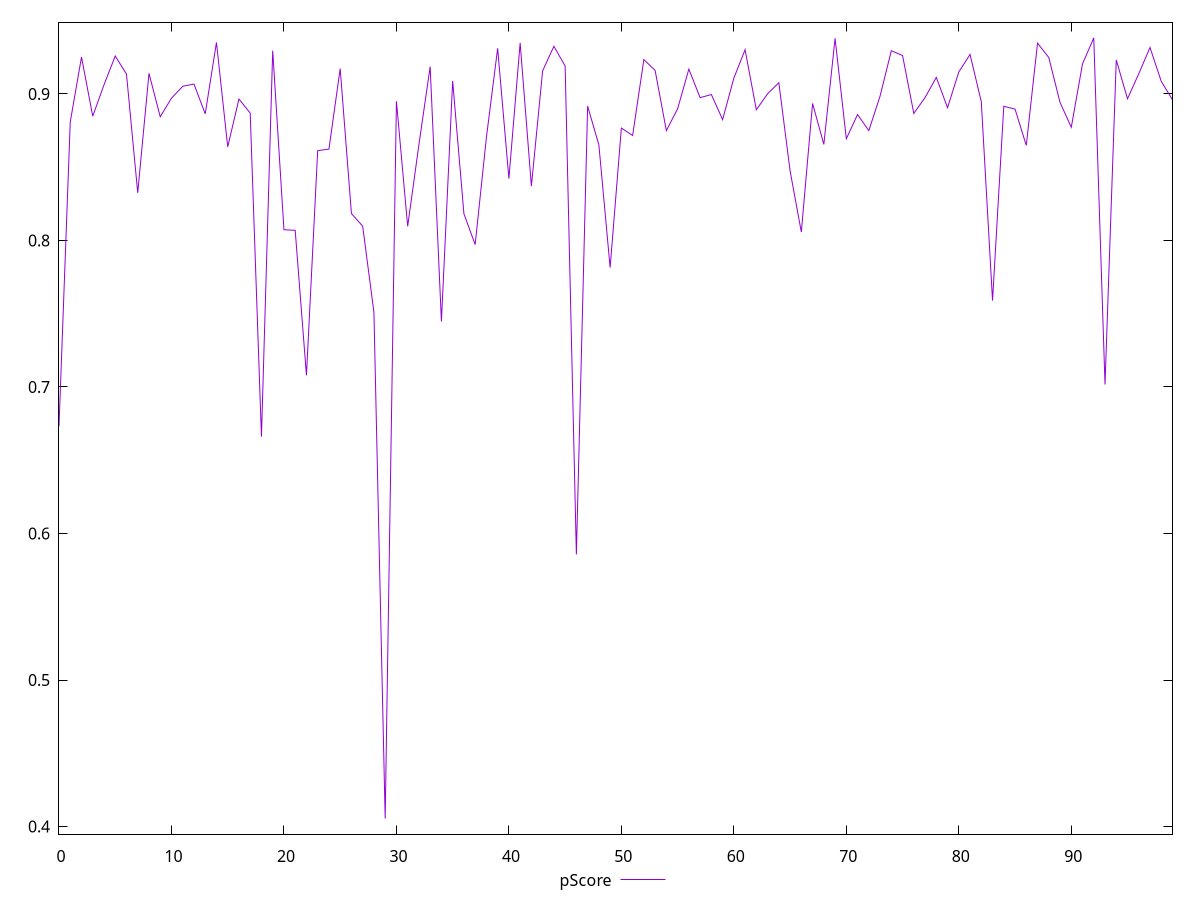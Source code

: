 reset

$pScore <<EOF
0 0.6731954790615404
1 0.8807793794540832
2 0.9251307444458061
3 0.8847785872824485
4 0.9061649724723193
5 0.9258317084400596
6 0.9134821047166868
7 0.8324760488588833
8 0.914008168769658
9 0.8843895925565304
10 0.8970603774806416
11 0.9051913912034819
12 0.9067047825096126
13 0.8863759766861732
14 0.9350874105014336
15 0.8638573901172694
16 0.8964832390271313
17 0.8868894915358527
18 0.6660980060550659
19 0.9295293883819636
20 0.8073175238591334
21 0.806877064977631
22 0.7079303707449909
23 0.8612588776044784
24 0.8623203601785154
25 0.9172470412590286
26 0.8183431720024531
27 0.809697054745042
28 0.7509364004589776
29 0.40549667767862263
30 0.8949697286152458
31 0.8096246966114324
32 0.8653721368432606
33 0.9185831256978945
34 0.744705350223729
35 0.9087997491133885
36 0.8182038641581258
37 0.7971594472140625
38 0.8702209082713603
39 0.9310645795434804
40 0.8421987650351443
41 0.9347802347826766
42 0.8370329540954234
43 0.9157642952024857
44 0.9324721964464598
45 0.9190142881161609
46 0.5857268001649419
47 0.8916318044844556
48 0.8651670403976569
49 0.781491573434201
50 0.8766939479156087
51 0.87158797203271
52 0.9234188514624095
53 0.9160152569033748
54 0.8749284788902804
55 0.8898212441657418
56 0.9168912335631276
57 0.897441578138333
58 0.8995486915089151
59 0.8824270640257167
60 0.9107362510942113
61 0.9301306584374202
62 0.8891470256664709
63 0.9000877157381146
64 0.9076054503226306
65 0.8474307015793049
66 0.8057170045766046
67 0.8934839460668056
68 0.8655270515007755
69 0.9378940594292031
70 0.8693638162032579
71 0.8859094281320696
72 0.8749394110703813
73 0.8984468126897551
74 0.9294401902485521
75 0.926186388308283
76 0.8866684603268842
77 0.8974741066015235
78 0.911228630396434
79 0.8905592503110014
80 0.9149499515698089
81 0.9269463997514847
82 0.8946442563861994
83 0.7589393332481544
84 0.8915088553902373
85 0.8896119264803031
86 0.8648524658729628
87 0.9345978541043316
88 0.9248557973917823
89 0.8942040825710945
90 0.8771961696499193
91 0.9204897481142523
92 0.9381943813490285
93 0.7016541160157934
94 0.9231646120696838
95 0.8966665765444626
96 0.9137231224767566
97 0.9316531097159247
98 0.9085541759835885
99 0.8959510811697975
EOF

set key outside below
set xrange [0:99]
set yrange [0.3948427236052145:0.9488483354224366]
set trange [0.3948427236052145:0.9488483354224366]
set terminal svg size 640, 500 enhanced background rgb 'white'
set output "report_00015_2021-02-09T16-11-33.973Z/first-contentful-paint/samples/pages+cached+noadtech/pScore/values.svg"

plot $pScore title "pScore" with line

reset
